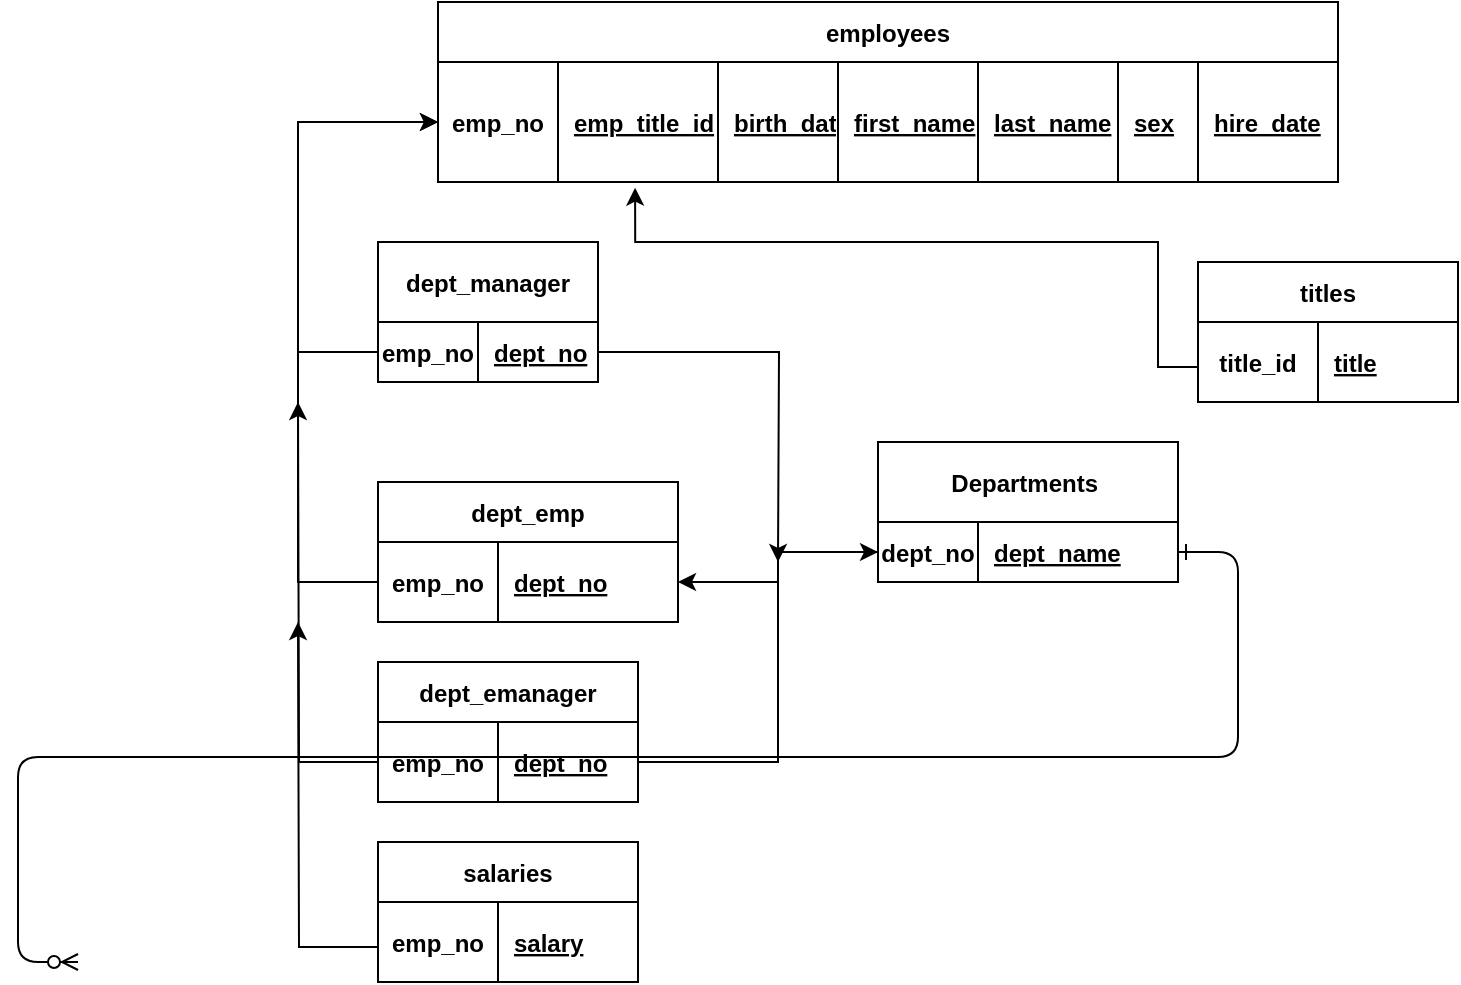<mxfile version="21.2.9" type="device">
  <diagram id="R2lEEEUBdFMjLlhIrx00" name="Page-1">
    <mxGraphModel dx="1325" dy="638" grid="1" gridSize="10" guides="1" tooltips="1" connect="1" arrows="1" fold="1" page="1" pageScale="1" pageWidth="850" pageHeight="1100" math="0" shadow="0" extFonts="Permanent Marker^https://fonts.googleapis.com/css?family=Permanent+Marker">
      <root>
        <mxCell id="0" />
        <mxCell id="1" parent="0" />
        <mxCell id="C-vyLk0tnHw3VtMMgP7b-1" value="" style="edgeStyle=entityRelationEdgeStyle;endArrow=ERzeroToMany;startArrow=ERone;endFill=1;startFill=0;" parent="1" source="C-vyLk0tnHw3VtMMgP7b-24" target="C-vyLk0tnHw3VtMMgP7b-6" edge="1">
          <mxGeometry width="100" height="100" relative="1" as="geometry">
            <mxPoint x="340" y="720" as="sourcePoint" />
            <mxPoint x="440" y="620" as="targetPoint" />
          </mxGeometry>
        </mxCell>
        <mxCell id="pBNjC_m3I-VsfJl_76b3-100" style="edgeStyle=orthogonalEdgeStyle;rounded=0;orthogonalLoop=1;jettySize=auto;html=1;exitX=0;exitY=0.5;exitDx=0;exitDy=0;entryX=0;entryY=0.5;entryDx=0;entryDy=0;" edge="1" parent="1" source="C-vyLk0tnHw3VtMMgP7b-27" target="C-vyLk0tnHw3VtMMgP7b-24">
          <mxGeometry relative="1" as="geometry" />
        </mxCell>
        <mxCell id="C-vyLk0tnHw3VtMMgP7b-2" value="dept_emp" style="shape=table;startSize=30;container=1;collapsible=1;childLayout=tableLayout;fixedRows=1;rowLines=0;fontStyle=1;align=center;resizeLast=1;" parent="1" vertex="1">
          <mxGeometry x="590" y="380" width="150" height="70" as="geometry" />
        </mxCell>
        <mxCell id="C-vyLk0tnHw3VtMMgP7b-3" value="" style="shape=partialRectangle;collapsible=0;dropTarget=0;pointerEvents=0;fillColor=none;points=[[0,0.5],[1,0.5]];portConstraint=eastwest;top=0;left=0;right=0;bottom=1;" parent="C-vyLk0tnHw3VtMMgP7b-2" vertex="1">
          <mxGeometry y="30" width="150" height="40" as="geometry" />
        </mxCell>
        <mxCell id="C-vyLk0tnHw3VtMMgP7b-4" value="emp_no" style="shape=partialRectangle;overflow=hidden;connectable=0;fillColor=none;top=0;left=0;bottom=0;right=0;fontStyle=1;" parent="C-vyLk0tnHw3VtMMgP7b-3" vertex="1">
          <mxGeometry width="60.0" height="40" as="geometry">
            <mxRectangle width="60.0" height="40" as="alternateBounds" />
          </mxGeometry>
        </mxCell>
        <mxCell id="C-vyLk0tnHw3VtMMgP7b-5" value="dept_no" style="shape=partialRectangle;overflow=hidden;connectable=0;fillColor=none;top=0;left=0;bottom=0;right=0;align=left;spacingLeft=6;fontStyle=5;" parent="C-vyLk0tnHw3VtMMgP7b-3" vertex="1">
          <mxGeometry x="60.0" width="90.0" height="40" as="geometry">
            <mxRectangle width="90.0" height="40" as="alternateBounds" />
          </mxGeometry>
        </mxCell>
        <mxCell id="C-vyLk0tnHw3VtMMgP7b-23" value="Departments " style="shape=table;startSize=40;container=1;collapsible=1;childLayout=tableLayout;fixedRows=1;rowLines=0;fontStyle=1;align=center;resizeLast=1;" parent="1" vertex="1">
          <mxGeometry x="840" y="360" width="150" height="70" as="geometry" />
        </mxCell>
        <mxCell id="C-vyLk0tnHw3VtMMgP7b-24" value="" style="shape=partialRectangle;collapsible=0;dropTarget=0;pointerEvents=0;fillColor=none;points=[[0,0.5],[1,0.5]];portConstraint=eastwest;top=0;left=0;right=0;bottom=1;" parent="C-vyLk0tnHw3VtMMgP7b-23" vertex="1">
          <mxGeometry y="40" width="150" height="30" as="geometry" />
        </mxCell>
        <mxCell id="C-vyLk0tnHw3VtMMgP7b-25" value="dept_no" style="shape=partialRectangle;overflow=hidden;connectable=0;fillColor=none;top=0;left=0;bottom=0;right=0;fontStyle=1;" parent="C-vyLk0tnHw3VtMMgP7b-24" vertex="1">
          <mxGeometry width="50" height="30" as="geometry">
            <mxRectangle width="50" height="30" as="alternateBounds" />
          </mxGeometry>
        </mxCell>
        <mxCell id="C-vyLk0tnHw3VtMMgP7b-26" value="dept_name" style="shape=partialRectangle;overflow=hidden;connectable=0;fillColor=none;top=0;left=0;bottom=0;right=0;align=left;spacingLeft=6;fontStyle=5;" parent="C-vyLk0tnHw3VtMMgP7b-24" vertex="1">
          <mxGeometry x="50" width="100" height="30" as="geometry">
            <mxRectangle width="100" height="30" as="alternateBounds" />
          </mxGeometry>
        </mxCell>
        <mxCell id="pBNjC_m3I-VsfJl_76b3-28" value="dept_manager" style="shape=table;startSize=40;container=1;collapsible=1;childLayout=tableLayout;fixedRows=1;rowLines=0;fontStyle=1;align=center;resizeLast=1;" vertex="1" parent="1">
          <mxGeometry x="590" y="260" width="110" height="70" as="geometry" />
        </mxCell>
        <mxCell id="pBNjC_m3I-VsfJl_76b3-29" value="" style="shape=partialRectangle;collapsible=0;dropTarget=0;pointerEvents=0;fillColor=none;points=[[0,0.5],[1,0.5]];portConstraint=eastwest;top=0;left=0;right=0;bottom=1;" vertex="1" parent="pBNjC_m3I-VsfJl_76b3-28">
          <mxGeometry y="40" width="110" height="30" as="geometry" />
        </mxCell>
        <mxCell id="pBNjC_m3I-VsfJl_76b3-30" value="emp_no" style="shape=partialRectangle;overflow=hidden;connectable=0;fillColor=none;top=0;left=0;bottom=0;right=0;fontStyle=1;" vertex="1" parent="pBNjC_m3I-VsfJl_76b3-29">
          <mxGeometry width="50" height="30" as="geometry">
            <mxRectangle width="50" height="30" as="alternateBounds" />
          </mxGeometry>
        </mxCell>
        <mxCell id="pBNjC_m3I-VsfJl_76b3-31" value="dept_no" style="shape=partialRectangle;overflow=hidden;connectable=0;fillColor=none;top=0;left=0;bottom=0;right=0;align=left;spacingLeft=6;fontStyle=5;" vertex="1" parent="pBNjC_m3I-VsfJl_76b3-29">
          <mxGeometry x="50" width="60" height="30" as="geometry">
            <mxRectangle width="60" height="30" as="alternateBounds" />
          </mxGeometry>
        </mxCell>
        <mxCell id="pBNjC_m3I-VsfJl_76b3-102" value="dept_emanager" style="shape=table;startSize=30;container=1;collapsible=1;childLayout=tableLayout;fixedRows=1;rowLines=0;fontStyle=1;align=center;resizeLast=1;" vertex="1" parent="1">
          <mxGeometry x="590" y="470" width="130" height="70" as="geometry" />
        </mxCell>
        <mxCell id="pBNjC_m3I-VsfJl_76b3-103" value="" style="shape=partialRectangle;collapsible=0;dropTarget=0;pointerEvents=0;fillColor=none;points=[[0,0.5],[1,0.5]];portConstraint=eastwest;top=0;left=0;right=0;bottom=1;" vertex="1" parent="pBNjC_m3I-VsfJl_76b3-102">
          <mxGeometry y="30" width="130" height="40" as="geometry" />
        </mxCell>
        <mxCell id="pBNjC_m3I-VsfJl_76b3-104" value="emp_no" style="shape=partialRectangle;overflow=hidden;connectable=0;fillColor=none;top=0;left=0;bottom=0;right=0;fontStyle=1;" vertex="1" parent="pBNjC_m3I-VsfJl_76b3-103">
          <mxGeometry width="60.0" height="40" as="geometry">
            <mxRectangle width="60.0" height="40" as="alternateBounds" />
          </mxGeometry>
        </mxCell>
        <mxCell id="pBNjC_m3I-VsfJl_76b3-105" value="dept_no" style="shape=partialRectangle;overflow=hidden;connectable=0;fillColor=none;top=0;left=0;bottom=0;right=0;align=left;spacingLeft=6;fontStyle=5;" vertex="1" parent="pBNjC_m3I-VsfJl_76b3-103">
          <mxGeometry x="60.0" width="70.0" height="40" as="geometry">
            <mxRectangle width="70.0" height="40" as="alternateBounds" />
          </mxGeometry>
        </mxCell>
        <mxCell id="pBNjC_m3I-VsfJl_76b3-106" value="employees" style="shape=table;startSize=30;container=1;collapsible=1;childLayout=tableLayout;fixedRows=1;rowLines=0;fontStyle=1;align=center;resizeLast=1;" vertex="1" parent="1">
          <mxGeometry x="620" y="140" width="450.0" height="90" as="geometry" />
        </mxCell>
        <mxCell id="pBNjC_m3I-VsfJl_76b3-107" value="" style="shape=partialRectangle;collapsible=0;dropTarget=0;pointerEvents=0;fillColor=none;points=[[0,0.5],[1,0.5]];portConstraint=eastwest;top=0;left=0;right=0;bottom=1;" vertex="1" parent="pBNjC_m3I-VsfJl_76b3-106">
          <mxGeometry y="30" width="450.0" height="60" as="geometry" />
        </mxCell>
        <mxCell id="pBNjC_m3I-VsfJl_76b3-108" value="emp_no" style="shape=partialRectangle;overflow=hidden;connectable=0;fillColor=none;top=0;left=0;bottom=0;right=0;fontStyle=1;" vertex="1" parent="pBNjC_m3I-VsfJl_76b3-107">
          <mxGeometry width="60.0" height="60" as="geometry">
            <mxRectangle width="60.0" height="60" as="alternateBounds" />
          </mxGeometry>
        </mxCell>
        <mxCell id="pBNjC_m3I-VsfJl_76b3-113" value="emp_title_id" style="shape=partialRectangle;overflow=hidden;connectable=0;fillColor=none;top=0;left=0;bottom=0;right=0;align=left;spacingLeft=6;fontStyle=5;" vertex="1" parent="pBNjC_m3I-VsfJl_76b3-107">
          <mxGeometry x="60.0" width="80" height="60" as="geometry">
            <mxRectangle width="80" height="60" as="alternateBounds" />
          </mxGeometry>
        </mxCell>
        <mxCell id="pBNjC_m3I-VsfJl_76b3-114" value="birth_date" style="shape=partialRectangle;overflow=hidden;connectable=0;fillColor=none;top=0;left=0;bottom=0;right=0;align=left;spacingLeft=6;fontStyle=5;" vertex="1" parent="pBNjC_m3I-VsfJl_76b3-107">
          <mxGeometry x="140.0" width="60.0" height="60" as="geometry">
            <mxRectangle width="60.0" height="60" as="alternateBounds" />
          </mxGeometry>
        </mxCell>
        <mxCell id="pBNjC_m3I-VsfJl_76b3-115" value="first_name" style="shape=partialRectangle;overflow=hidden;connectable=0;fillColor=none;top=0;left=0;bottom=0;right=0;align=left;spacingLeft=6;fontStyle=5;" vertex="1" parent="pBNjC_m3I-VsfJl_76b3-107">
          <mxGeometry x="200.0" width="70.0" height="60" as="geometry">
            <mxRectangle width="70.0" height="60" as="alternateBounds" />
          </mxGeometry>
        </mxCell>
        <mxCell id="pBNjC_m3I-VsfJl_76b3-116" value="last_name" style="shape=partialRectangle;overflow=hidden;connectable=0;fillColor=none;top=0;left=0;bottom=0;right=0;align=left;spacingLeft=6;fontStyle=5;" vertex="1" parent="pBNjC_m3I-VsfJl_76b3-107">
          <mxGeometry x="270.0" width="70.0" height="60" as="geometry">
            <mxRectangle width="70.0" height="60" as="alternateBounds" />
          </mxGeometry>
        </mxCell>
        <mxCell id="pBNjC_m3I-VsfJl_76b3-117" value="sex" style="shape=partialRectangle;overflow=hidden;connectable=0;fillColor=none;top=0;left=0;bottom=0;right=0;align=left;spacingLeft=6;fontStyle=5;" vertex="1" parent="pBNjC_m3I-VsfJl_76b3-107">
          <mxGeometry x="340.0" width="40.0" height="60" as="geometry">
            <mxRectangle width="40.0" height="60" as="alternateBounds" />
          </mxGeometry>
        </mxCell>
        <mxCell id="pBNjC_m3I-VsfJl_76b3-118" value="hire_date" style="shape=partialRectangle;overflow=hidden;connectable=0;fillColor=none;top=0;left=0;bottom=0;right=0;align=left;spacingLeft=6;fontStyle=5;" vertex="1" parent="pBNjC_m3I-VsfJl_76b3-107">
          <mxGeometry x="380.0" width="70" height="60" as="geometry">
            <mxRectangle width="70" height="60" as="alternateBounds" />
          </mxGeometry>
        </mxCell>
        <mxCell id="pBNjC_m3I-VsfJl_76b3-133" style="edgeStyle=orthogonalEdgeStyle;rounded=0;orthogonalLoop=1;jettySize=auto;html=1;exitX=0;exitY=0.75;exitDx=0;exitDy=0;" edge="1" parent="1" source="pBNjC_m3I-VsfJl_76b3-123">
          <mxGeometry relative="1" as="geometry">
            <mxPoint x="550" y="450" as="targetPoint" />
          </mxGeometry>
        </mxCell>
        <mxCell id="pBNjC_m3I-VsfJl_76b3-123" value="salaries" style="shape=table;startSize=30;container=1;collapsible=1;childLayout=tableLayout;fixedRows=1;rowLines=0;fontStyle=1;align=center;resizeLast=1;" vertex="1" parent="1">
          <mxGeometry x="590" y="560" width="130" height="70" as="geometry" />
        </mxCell>
        <mxCell id="pBNjC_m3I-VsfJl_76b3-124" value="" style="shape=partialRectangle;collapsible=0;dropTarget=0;pointerEvents=0;fillColor=none;points=[[0,0.5],[1,0.5]];portConstraint=eastwest;top=0;left=0;right=0;bottom=1;" vertex="1" parent="pBNjC_m3I-VsfJl_76b3-123">
          <mxGeometry y="30" width="130" height="40" as="geometry" />
        </mxCell>
        <mxCell id="pBNjC_m3I-VsfJl_76b3-125" value="emp_no" style="shape=partialRectangle;overflow=hidden;connectable=0;fillColor=none;top=0;left=0;bottom=0;right=0;fontStyle=1;" vertex="1" parent="pBNjC_m3I-VsfJl_76b3-124">
          <mxGeometry width="60.0" height="40" as="geometry">
            <mxRectangle width="60.0" height="40" as="alternateBounds" />
          </mxGeometry>
        </mxCell>
        <mxCell id="pBNjC_m3I-VsfJl_76b3-126" value="salary" style="shape=partialRectangle;overflow=hidden;connectable=0;fillColor=none;top=0;left=0;bottom=0;right=0;align=left;spacingLeft=6;fontStyle=5;" vertex="1" parent="pBNjC_m3I-VsfJl_76b3-124">
          <mxGeometry x="60.0" width="70.0" height="40" as="geometry">
            <mxRectangle width="70.0" height="40" as="alternateBounds" />
          </mxGeometry>
        </mxCell>
        <mxCell id="pBNjC_m3I-VsfJl_76b3-138" style="edgeStyle=orthogonalEdgeStyle;rounded=0;orthogonalLoop=1;jettySize=auto;html=1;exitX=0;exitY=0.75;exitDx=0;exitDy=0;entryX=0.219;entryY=1.047;entryDx=0;entryDy=0;entryPerimeter=0;" edge="1" parent="1" source="pBNjC_m3I-VsfJl_76b3-127" target="pBNjC_m3I-VsfJl_76b3-107">
          <mxGeometry relative="1" as="geometry">
            <Array as="points">
              <mxPoint x="980" y="322" />
              <mxPoint x="980" y="260" />
              <mxPoint x="719" y="260" />
            </Array>
          </mxGeometry>
        </mxCell>
        <mxCell id="pBNjC_m3I-VsfJl_76b3-127" value="titles" style="shape=table;startSize=30;container=1;collapsible=1;childLayout=tableLayout;fixedRows=1;rowLines=0;fontStyle=1;align=center;resizeLast=1;" vertex="1" parent="1">
          <mxGeometry x="1000" y="270" width="130" height="70" as="geometry" />
        </mxCell>
        <mxCell id="pBNjC_m3I-VsfJl_76b3-128" value="" style="shape=partialRectangle;collapsible=0;dropTarget=0;pointerEvents=0;fillColor=none;points=[[0,0.5],[1,0.5]];portConstraint=eastwest;top=0;left=0;right=0;bottom=1;" vertex="1" parent="pBNjC_m3I-VsfJl_76b3-127">
          <mxGeometry y="30" width="130" height="40" as="geometry" />
        </mxCell>
        <mxCell id="pBNjC_m3I-VsfJl_76b3-129" value="title_id" style="shape=partialRectangle;overflow=hidden;connectable=0;fillColor=none;top=0;left=0;bottom=0;right=0;fontStyle=1;" vertex="1" parent="pBNjC_m3I-VsfJl_76b3-128">
          <mxGeometry width="60.0" height="40" as="geometry">
            <mxRectangle width="60.0" height="40" as="alternateBounds" />
          </mxGeometry>
        </mxCell>
        <mxCell id="pBNjC_m3I-VsfJl_76b3-130" value="title" style="shape=partialRectangle;overflow=hidden;connectable=0;fillColor=none;top=0;left=0;bottom=0;right=0;align=left;spacingLeft=6;fontStyle=5;" vertex="1" parent="pBNjC_m3I-VsfJl_76b3-128">
          <mxGeometry x="60.0" width="70.0" height="40" as="geometry">
            <mxRectangle width="70.0" height="40" as="alternateBounds" />
          </mxGeometry>
        </mxCell>
        <mxCell id="pBNjC_m3I-VsfJl_76b3-132" style="edgeStyle=orthogonalEdgeStyle;rounded=0;orthogonalLoop=1;jettySize=auto;html=1;exitX=0;exitY=0.5;exitDx=0;exitDy=0;" edge="1" parent="1" source="pBNjC_m3I-VsfJl_76b3-103">
          <mxGeometry relative="1" as="geometry">
            <mxPoint x="550" y="340" as="targetPoint" />
          </mxGeometry>
        </mxCell>
        <mxCell id="pBNjC_m3I-VsfJl_76b3-134" style="edgeStyle=orthogonalEdgeStyle;rounded=0;orthogonalLoop=1;jettySize=auto;html=1;exitX=0;exitY=0.5;exitDx=0;exitDy=0;entryX=1;entryY=0.5;entryDx=0;entryDy=0;" edge="1" parent="1" source="C-vyLk0tnHw3VtMMgP7b-24" target="C-vyLk0tnHw3VtMMgP7b-3">
          <mxGeometry relative="1" as="geometry" />
        </mxCell>
        <mxCell id="pBNjC_m3I-VsfJl_76b3-135" style="edgeStyle=orthogonalEdgeStyle;rounded=0;orthogonalLoop=1;jettySize=auto;html=1;exitX=1;exitY=0.5;exitDx=0;exitDy=0;entryX=0;entryY=0.5;entryDx=0;entryDy=0;" edge="1" parent="1" source="pBNjC_m3I-VsfJl_76b3-103" target="C-vyLk0tnHw3VtMMgP7b-24">
          <mxGeometry relative="1" as="geometry">
            <mxPoint x="860" y="410" as="targetPoint" />
            <Array as="points">
              <mxPoint x="790" y="520" />
              <mxPoint x="790" y="415" />
            </Array>
          </mxGeometry>
        </mxCell>
        <mxCell id="pBNjC_m3I-VsfJl_76b3-139" style="edgeStyle=orthogonalEdgeStyle;rounded=0;orthogonalLoop=1;jettySize=auto;html=1;exitX=1;exitY=0.5;exitDx=0;exitDy=0;" edge="1" parent="1" source="pBNjC_m3I-VsfJl_76b3-29">
          <mxGeometry relative="1" as="geometry">
            <mxPoint x="790" y="420" as="targetPoint" />
          </mxGeometry>
        </mxCell>
        <mxCell id="pBNjC_m3I-VsfJl_76b3-140" style="edgeStyle=orthogonalEdgeStyle;rounded=0;orthogonalLoop=1;jettySize=auto;html=1;exitX=0;exitY=0.5;exitDx=0;exitDy=0;entryX=0;entryY=0.5;entryDx=0;entryDy=0;" edge="1" parent="1" source="C-vyLk0tnHw3VtMMgP7b-3" target="pBNjC_m3I-VsfJl_76b3-107">
          <mxGeometry relative="1" as="geometry">
            <Array as="points">
              <mxPoint x="550" y="430" />
              <mxPoint x="550" y="200" />
            </Array>
          </mxGeometry>
        </mxCell>
        <mxCell id="pBNjC_m3I-VsfJl_76b3-141" style="edgeStyle=orthogonalEdgeStyle;rounded=0;orthogonalLoop=1;jettySize=auto;html=1;exitX=0;exitY=0.5;exitDx=0;exitDy=0;" edge="1" parent="1" source="pBNjC_m3I-VsfJl_76b3-29">
          <mxGeometry relative="1" as="geometry">
            <mxPoint x="620" y="200" as="targetPoint" />
            <Array as="points">
              <mxPoint x="550" y="315" />
              <mxPoint x="550" y="200" />
            </Array>
          </mxGeometry>
        </mxCell>
      </root>
    </mxGraphModel>
  </diagram>
</mxfile>
